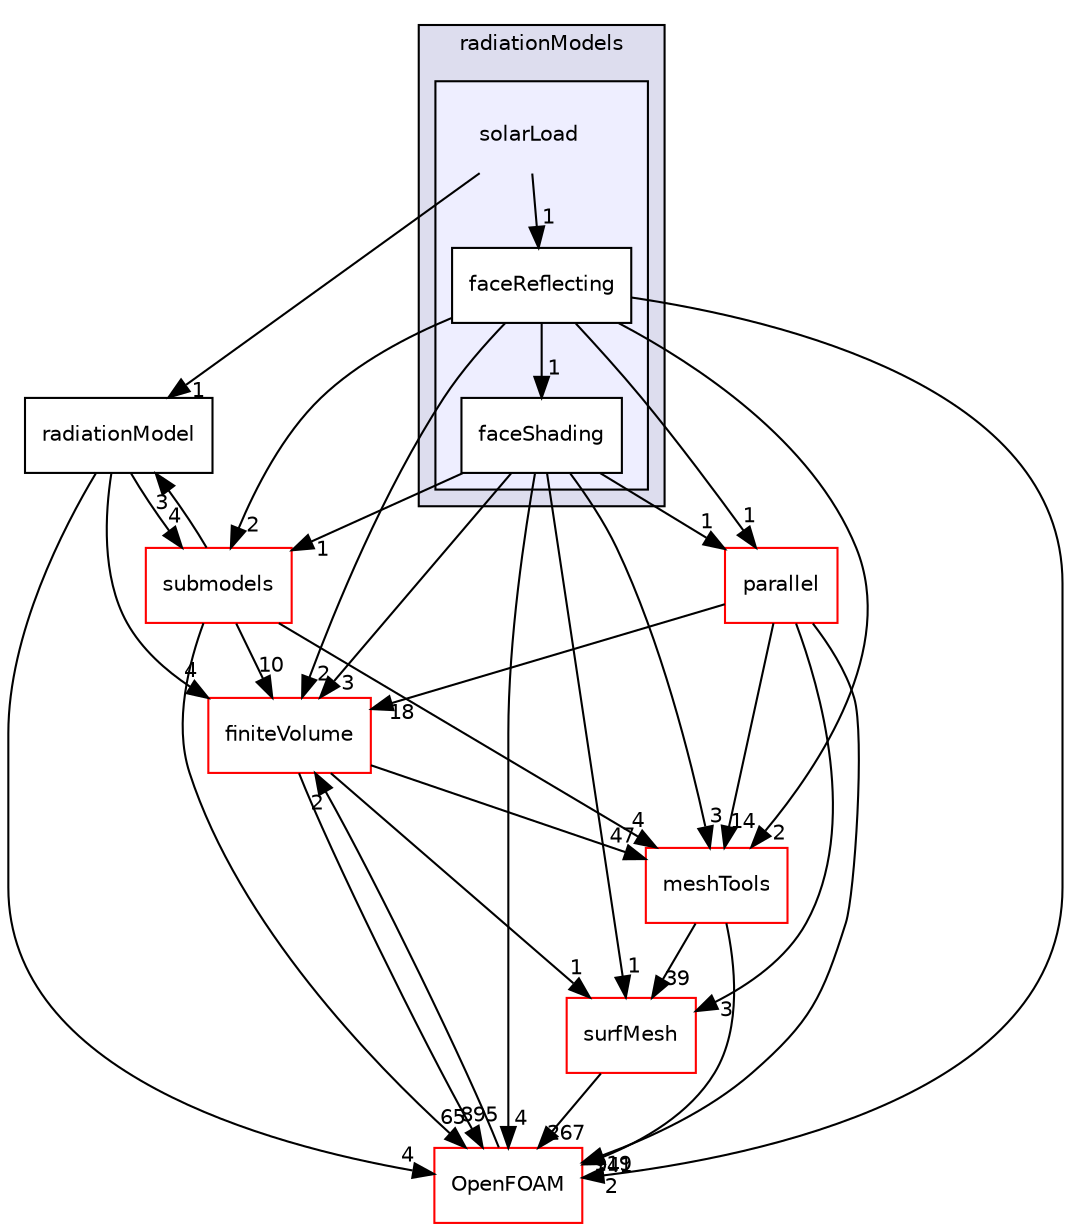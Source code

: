 digraph "src/thermophysicalModels/radiation/radiationModels/solarLoad" {
  bgcolor=transparent;
  compound=true
  node [ fontsize="10", fontname="Helvetica"];
  edge [ labelfontsize="10", labelfontname="Helvetica"];
  subgraph clusterdir_23cbc874b5ea49089939faa93b6f03ce {
    graph [ bgcolor="#ddddee", pencolor="black", label="radiationModels" fontname="Helvetica", fontsize="10", URL="dir_23cbc874b5ea49089939faa93b6f03ce.html"]
  subgraph clusterdir_f297ea9a9f8d3c8b6996293f607cec56 {
    graph [ bgcolor="#eeeeff", pencolor="black", label="" URL="dir_f297ea9a9f8d3c8b6996293f607cec56.html"];
    dir_f297ea9a9f8d3c8b6996293f607cec56 [shape=plaintext label="solarLoad"];
    dir_1e46791d2a232a845e82461075f54c01 [shape=box label="faceReflecting" color="black" fillcolor="white" style="filled" URL="dir_1e46791d2a232a845e82461075f54c01.html"];
    dir_1e99f1b9822dbf5bffb6cd7c2401a906 [shape=box label="faceShading" color="black" fillcolor="white" style="filled" URL="dir_1e99f1b9822dbf5bffb6cd7c2401a906.html"];
  }
  }
  dir_9bd15774b555cf7259a6fa18f99fe99b [shape=box label="finiteVolume" color="red" URL="dir_9bd15774b555cf7259a6fa18f99fe99b.html"];
  dir_0a88fe22feb23ce5f078a04a1df67721 [shape=box label="surfMesh" color="red" URL="dir_0a88fe22feb23ce5f078a04a1df67721.html"];
  dir_ae30ad0bef50cf391b24c614251bb9fd [shape=box label="meshTools" color="red" URL="dir_ae30ad0bef50cf391b24c614251bb9fd.html"];
  dir_da8c0e985838931a3604e286eeea288d [shape=box label="radiationModel" URL="dir_da8c0e985838931a3604e286eeea288d.html"];
  dir_e8719ccd60760366888bb431a21ef811 [shape=box label="submodels" color="red" URL="dir_e8719ccd60760366888bb431a21ef811.html"];
  dir_72b2b5518d1565784443265ec6729f79 [shape=box label="parallel" color="red" URL="dir_72b2b5518d1565784443265ec6729f79.html"];
  dir_c5473ff19b20e6ec4dfe5c310b3778a8 [shape=box label="OpenFOAM" color="red" URL="dir_c5473ff19b20e6ec4dfe5c310b3778a8.html"];
  dir_9bd15774b555cf7259a6fa18f99fe99b->dir_0a88fe22feb23ce5f078a04a1df67721 [headlabel="1", labeldistance=1.5 headhref="dir_000814_003623.html"];
  dir_9bd15774b555cf7259a6fa18f99fe99b->dir_ae30ad0bef50cf391b24c614251bb9fd [headlabel="47", labeldistance=1.5 headhref="dir_000814_001949.html"];
  dir_9bd15774b555cf7259a6fa18f99fe99b->dir_c5473ff19b20e6ec4dfe5c310b3778a8 [headlabel="895", labeldistance=1.5 headhref="dir_000814_002151.html"];
  dir_0a88fe22feb23ce5f078a04a1df67721->dir_c5473ff19b20e6ec4dfe5c310b3778a8 [headlabel="267", labeldistance=1.5 headhref="dir_003623_002151.html"];
  dir_ae30ad0bef50cf391b24c614251bb9fd->dir_0a88fe22feb23ce5f078a04a1df67721 [headlabel="39", labeldistance=1.5 headhref="dir_001949_003623.html"];
  dir_ae30ad0bef50cf391b24c614251bb9fd->dir_c5473ff19b20e6ec4dfe5c310b3778a8 [headlabel="941", labeldistance=1.5 headhref="dir_001949_002151.html"];
  dir_da8c0e985838931a3604e286eeea288d->dir_9bd15774b555cf7259a6fa18f99fe99b [headlabel="4", labeldistance=1.5 headhref="dir_003739_000814.html"];
  dir_da8c0e985838931a3604e286eeea288d->dir_e8719ccd60760366888bb431a21ef811 [headlabel="4", labeldistance=1.5 headhref="dir_003739_003744.html"];
  dir_da8c0e985838931a3604e286eeea288d->dir_c5473ff19b20e6ec4dfe5c310b3778a8 [headlabel="4", labeldistance=1.5 headhref="dir_003739_002151.html"];
  dir_e8719ccd60760366888bb431a21ef811->dir_9bd15774b555cf7259a6fa18f99fe99b [headlabel="10", labeldistance=1.5 headhref="dir_003744_000814.html"];
  dir_e8719ccd60760366888bb431a21ef811->dir_ae30ad0bef50cf391b24c614251bb9fd [headlabel="4", labeldistance=1.5 headhref="dir_003744_001949.html"];
  dir_e8719ccd60760366888bb431a21ef811->dir_da8c0e985838931a3604e286eeea288d [headlabel="3", labeldistance=1.5 headhref="dir_003744_003739.html"];
  dir_e8719ccd60760366888bb431a21ef811->dir_c5473ff19b20e6ec4dfe5c310b3778a8 [headlabel="65", labeldistance=1.5 headhref="dir_003744_002151.html"];
  dir_1e46791d2a232a845e82461075f54c01->dir_9bd15774b555cf7259a6fa18f99fe99b [headlabel="2", labeldistance=1.5 headhref="dir_003741_000814.html"];
  dir_1e46791d2a232a845e82461075f54c01->dir_ae30ad0bef50cf391b24c614251bb9fd [headlabel="2", labeldistance=1.5 headhref="dir_003741_001949.html"];
  dir_1e46791d2a232a845e82461075f54c01->dir_e8719ccd60760366888bb431a21ef811 [headlabel="2", labeldistance=1.5 headhref="dir_003741_003744.html"];
  dir_1e46791d2a232a845e82461075f54c01->dir_1e99f1b9822dbf5bffb6cd7c2401a906 [headlabel="1", labeldistance=1.5 headhref="dir_003741_003742.html"];
  dir_1e46791d2a232a845e82461075f54c01->dir_72b2b5518d1565784443265ec6729f79 [headlabel="1", labeldistance=1.5 headhref="dir_003741_002969.html"];
  dir_1e46791d2a232a845e82461075f54c01->dir_c5473ff19b20e6ec4dfe5c310b3778a8 [headlabel="2", labeldistance=1.5 headhref="dir_003741_002151.html"];
  dir_f297ea9a9f8d3c8b6996293f607cec56->dir_da8c0e985838931a3604e286eeea288d [headlabel="1", labeldistance=1.5 headhref="dir_003740_003739.html"];
  dir_f297ea9a9f8d3c8b6996293f607cec56->dir_1e46791d2a232a845e82461075f54c01 [headlabel="1", labeldistance=1.5 headhref="dir_003740_003741.html"];
  dir_1e99f1b9822dbf5bffb6cd7c2401a906->dir_9bd15774b555cf7259a6fa18f99fe99b [headlabel="3", labeldistance=1.5 headhref="dir_003742_000814.html"];
  dir_1e99f1b9822dbf5bffb6cd7c2401a906->dir_0a88fe22feb23ce5f078a04a1df67721 [headlabel="1", labeldistance=1.5 headhref="dir_003742_003623.html"];
  dir_1e99f1b9822dbf5bffb6cd7c2401a906->dir_ae30ad0bef50cf391b24c614251bb9fd [headlabel="3", labeldistance=1.5 headhref="dir_003742_001949.html"];
  dir_1e99f1b9822dbf5bffb6cd7c2401a906->dir_e8719ccd60760366888bb431a21ef811 [headlabel="1", labeldistance=1.5 headhref="dir_003742_003744.html"];
  dir_1e99f1b9822dbf5bffb6cd7c2401a906->dir_72b2b5518d1565784443265ec6729f79 [headlabel="1", labeldistance=1.5 headhref="dir_003742_002969.html"];
  dir_1e99f1b9822dbf5bffb6cd7c2401a906->dir_c5473ff19b20e6ec4dfe5c310b3778a8 [headlabel="4", labeldistance=1.5 headhref="dir_003742_002151.html"];
  dir_72b2b5518d1565784443265ec6729f79->dir_9bd15774b555cf7259a6fa18f99fe99b [headlabel="18", labeldistance=1.5 headhref="dir_002969_000814.html"];
  dir_72b2b5518d1565784443265ec6729f79->dir_0a88fe22feb23ce5f078a04a1df67721 [headlabel="3", labeldistance=1.5 headhref="dir_002969_003623.html"];
  dir_72b2b5518d1565784443265ec6729f79->dir_ae30ad0bef50cf391b24c614251bb9fd [headlabel="14", labeldistance=1.5 headhref="dir_002969_001949.html"];
  dir_72b2b5518d1565784443265ec6729f79->dir_c5473ff19b20e6ec4dfe5c310b3778a8 [headlabel="119", labeldistance=1.5 headhref="dir_002969_002151.html"];
  dir_c5473ff19b20e6ec4dfe5c310b3778a8->dir_9bd15774b555cf7259a6fa18f99fe99b [headlabel="2", labeldistance=1.5 headhref="dir_002151_000814.html"];
}
